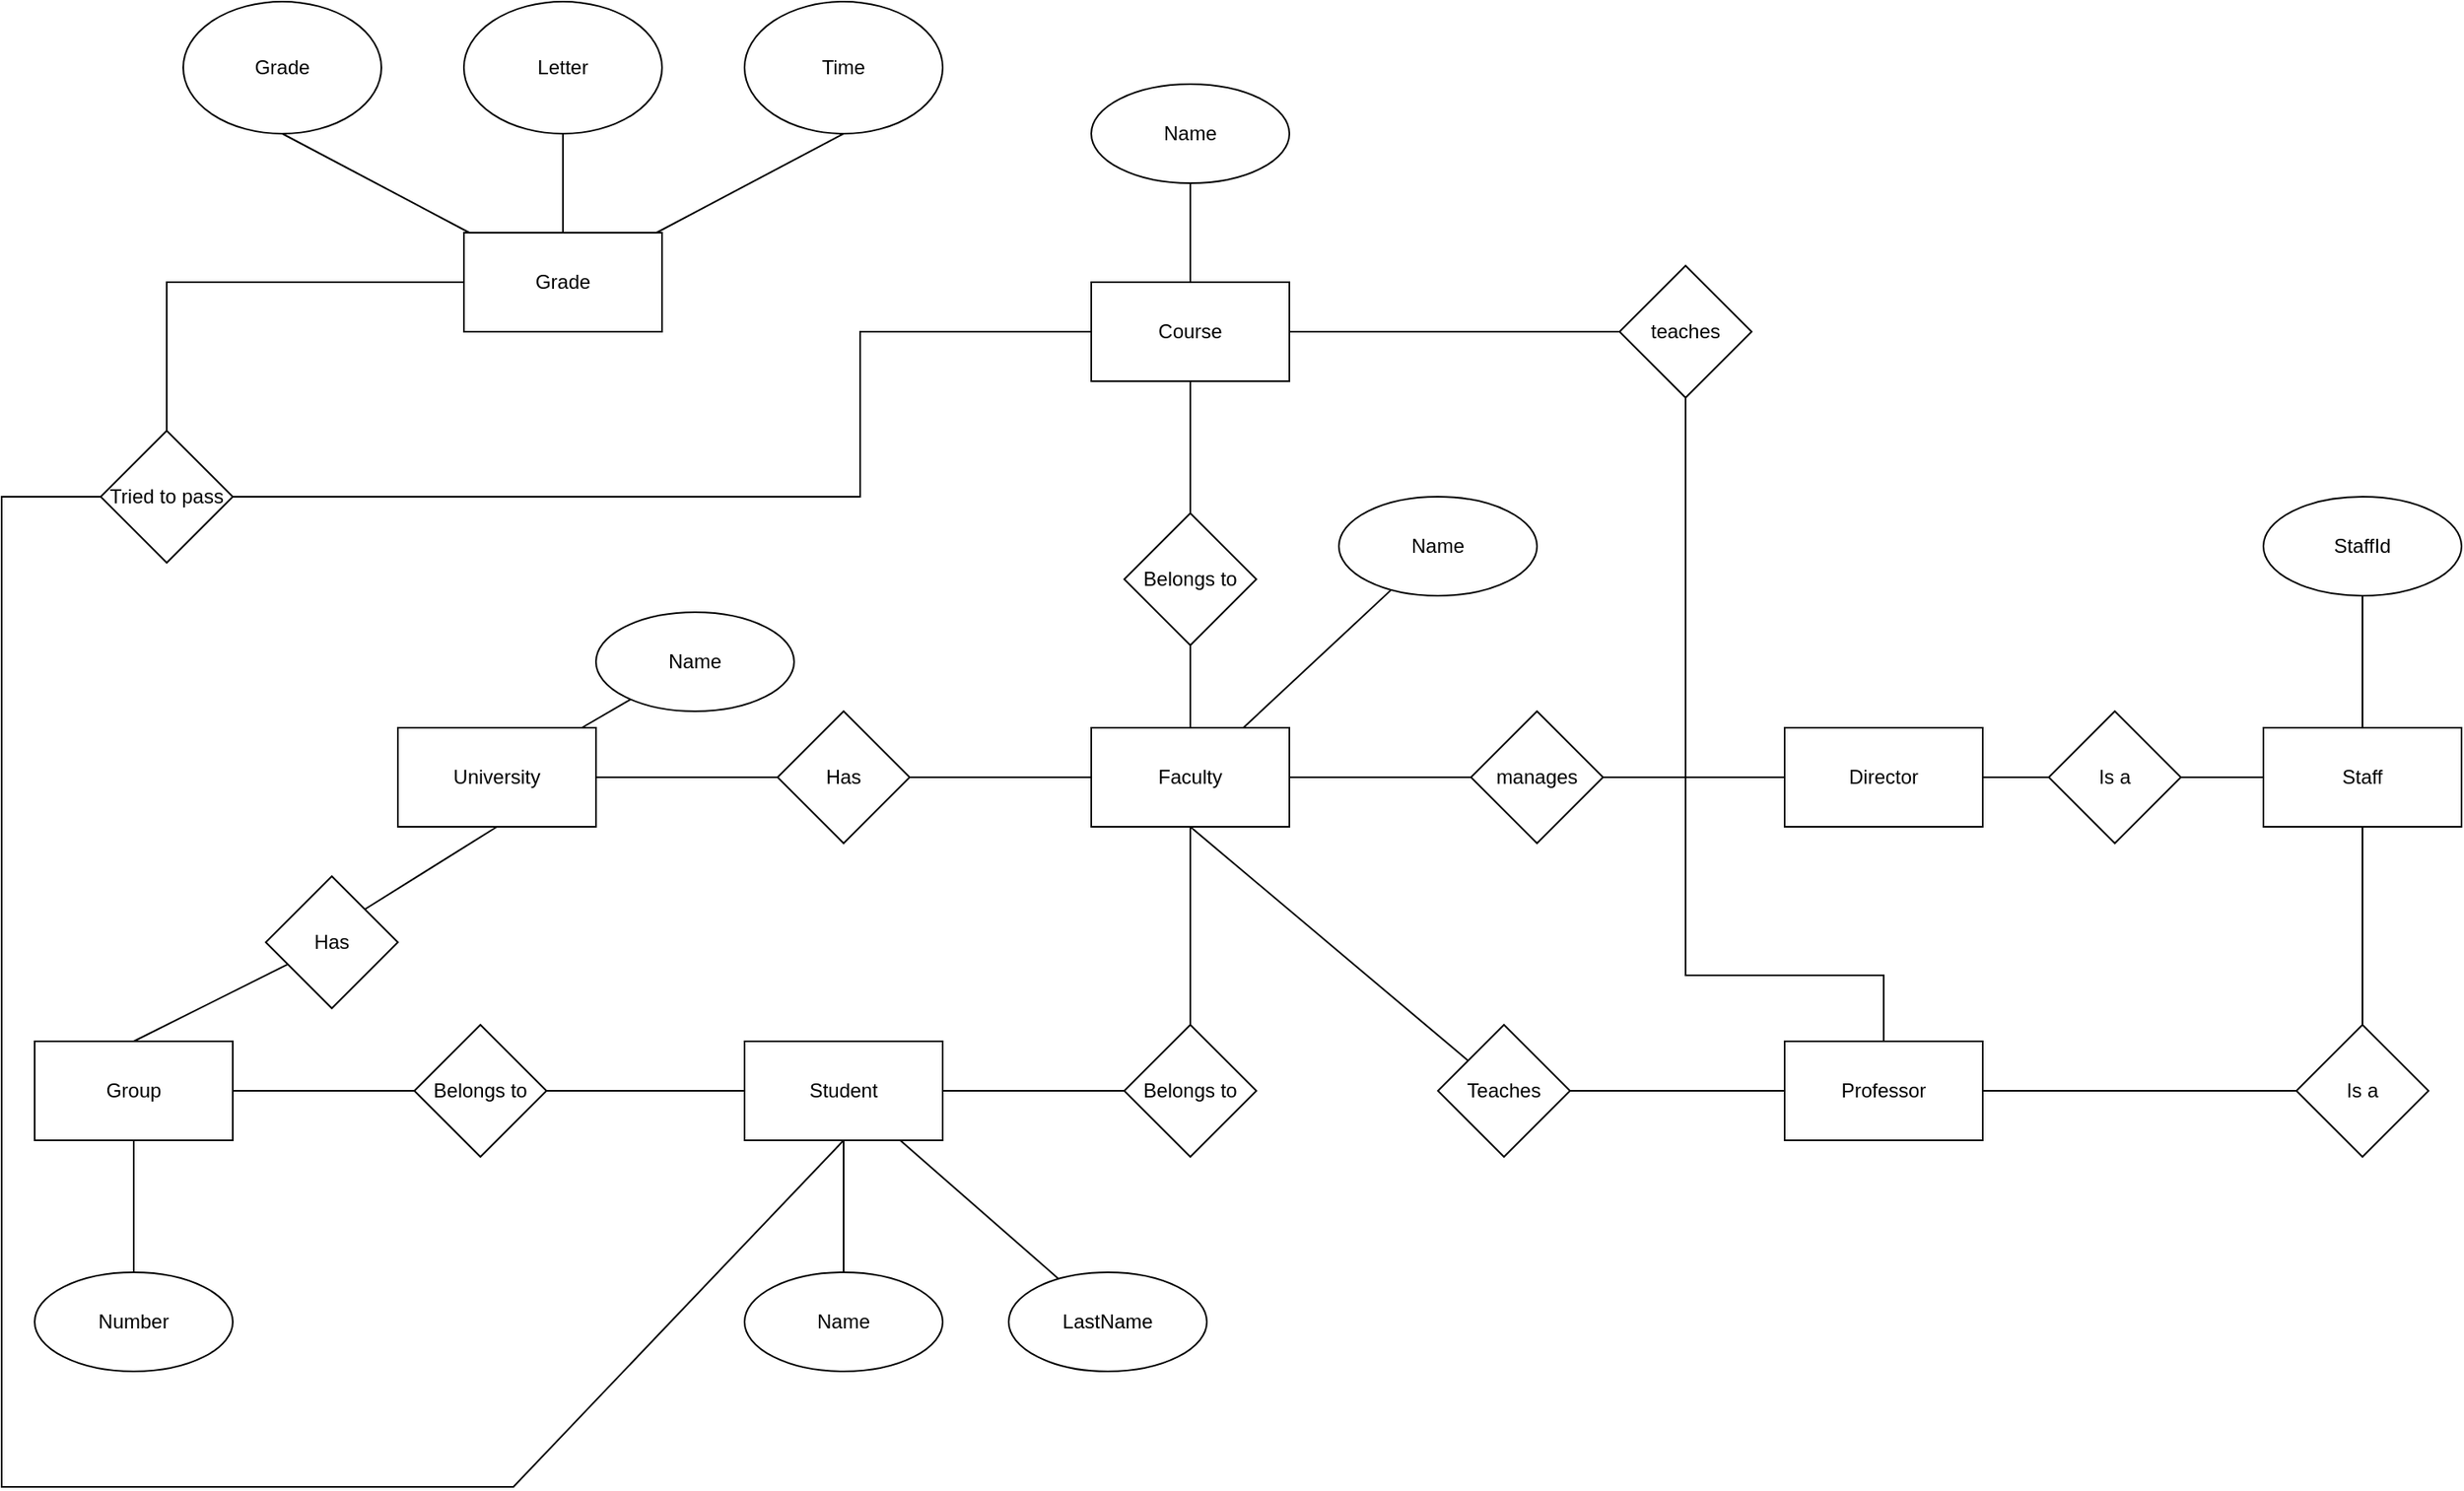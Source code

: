 <mxfile version="17.1.3" type="github">
  <diagram id="R2lEEEUBdFMjLlhIrx00" name="Page-1">
    <mxGraphModel dx="2039" dy="1752" grid="1" gridSize="10" guides="1" tooltips="1" connect="1" arrows="1" fold="1" page="1" pageScale="1" pageWidth="850" pageHeight="1100" math="0" shadow="0" extFonts="Permanent Marker^https://fonts.googleapis.com/css?family=Permanent+Marker">
      <root>
        <mxCell id="0" />
        <mxCell id="1" parent="0" />
        <mxCell id="NNfNB8iDPTKdmXLcbcmm-19" style="edgeStyle=orthogonalEdgeStyle;rounded=0;orthogonalLoop=1;jettySize=auto;html=1;exitX=1;exitY=0.5;exitDx=0;exitDy=0;entryX=0;entryY=0.5;entryDx=0;entryDy=0;startArrow=none;startFill=0;endArrow=none;endFill=0;" edge="1" parent="1" source="NNfNB8iDPTKdmXLcbcmm-1" target="NNfNB8iDPTKdmXLcbcmm-17">
          <mxGeometry relative="1" as="geometry" />
        </mxCell>
        <mxCell id="NNfNB8iDPTKdmXLcbcmm-77" value="" style="edgeStyle=none;rounded=0;orthogonalLoop=1;jettySize=auto;html=1;startArrow=none;startFill=0;endArrow=none;endFill=0;" edge="1" parent="1" source="NNfNB8iDPTKdmXLcbcmm-1" target="NNfNB8iDPTKdmXLcbcmm-76">
          <mxGeometry relative="1" as="geometry" />
        </mxCell>
        <mxCell id="NNfNB8iDPTKdmXLcbcmm-81" style="edgeStyle=none;rounded=0;orthogonalLoop=1;jettySize=auto;html=1;entryX=1;entryY=0;entryDx=0;entryDy=0;startArrow=none;startFill=0;endArrow=none;endFill=0;exitX=0.5;exitY=1;exitDx=0;exitDy=0;" edge="1" parent="1" source="NNfNB8iDPTKdmXLcbcmm-1" target="NNfNB8iDPTKdmXLcbcmm-80">
          <mxGeometry relative="1" as="geometry" />
        </mxCell>
        <mxCell id="NNfNB8iDPTKdmXLcbcmm-1" value="University" style="rounded=0;whiteSpace=wrap;html=1;" vertex="1" parent="1">
          <mxGeometry x="-180" y="-10" width="120" height="60" as="geometry" />
        </mxCell>
        <mxCell id="NNfNB8iDPTKdmXLcbcmm-69" value="" style="edgeStyle=none;rounded=0;orthogonalLoop=1;jettySize=auto;html=1;startArrow=none;startFill=0;endArrow=none;endFill=0;" edge="1" parent="1" source="NNfNB8iDPTKdmXLcbcmm-2" target="NNfNB8iDPTKdmXLcbcmm-68">
          <mxGeometry relative="1" as="geometry" />
        </mxCell>
        <mxCell id="NNfNB8iDPTKdmXLcbcmm-2" value="Faculty" style="rounded=0;whiteSpace=wrap;html=1;" vertex="1" parent="1">
          <mxGeometry x="240" y="-10" width="120" height="60" as="geometry" />
        </mxCell>
        <mxCell id="NNfNB8iDPTKdmXLcbcmm-71" value="" style="edgeStyle=none;rounded=0;orthogonalLoop=1;jettySize=auto;html=1;startArrow=none;startFill=0;endArrow=none;endFill=0;" edge="1" parent="1" source="NNfNB8iDPTKdmXLcbcmm-3" target="NNfNB8iDPTKdmXLcbcmm-70">
          <mxGeometry relative="1" as="geometry" />
        </mxCell>
        <mxCell id="NNfNB8iDPTKdmXLcbcmm-73" value="" style="edgeStyle=none;rounded=0;orthogonalLoop=1;jettySize=auto;html=1;startArrow=none;startFill=0;endArrow=none;endFill=0;" edge="1" parent="1" source="NNfNB8iDPTKdmXLcbcmm-3" target="NNfNB8iDPTKdmXLcbcmm-72">
          <mxGeometry relative="1" as="geometry" />
        </mxCell>
        <mxCell id="NNfNB8iDPTKdmXLcbcmm-3" value="Student" style="rounded=0;whiteSpace=wrap;html=1;" vertex="1" parent="1">
          <mxGeometry x="30" y="180" width="120" height="60" as="geometry" />
        </mxCell>
        <mxCell id="NNfNB8iDPTKdmXLcbcmm-43" style="edgeStyle=none;rounded=0;orthogonalLoop=1;jettySize=auto;html=1;entryX=0;entryY=0.5;entryDx=0;entryDy=0;startArrow=none;startFill=0;endArrow=none;endFill=0;" edge="1" parent="1" source="NNfNB8iDPTKdmXLcbcmm-5" target="NNfNB8iDPTKdmXLcbcmm-42">
          <mxGeometry relative="1" as="geometry" />
        </mxCell>
        <mxCell id="NNfNB8iDPTKdmXLcbcmm-83" style="edgeStyle=none;rounded=0;orthogonalLoop=1;jettySize=auto;html=1;entryX=0.5;entryY=1;entryDx=0;entryDy=0;startArrow=none;startFill=0;endArrow=none;endFill=0;" edge="1" parent="1" source="NNfNB8iDPTKdmXLcbcmm-5" target="NNfNB8iDPTKdmXLcbcmm-84">
          <mxGeometry relative="1" as="geometry">
            <Array as="points">
              <mxPoint x="720" y="140" />
              <mxPoint x="600" y="140" />
              <mxPoint x="600" y="-40" />
              <mxPoint x="600" y="-250" />
            </Array>
          </mxGeometry>
        </mxCell>
        <mxCell id="NNfNB8iDPTKdmXLcbcmm-5" value="Professor" style="rounded=0;whiteSpace=wrap;html=1;" vertex="1" parent="1">
          <mxGeometry x="660" y="180" width="120" height="60" as="geometry" />
        </mxCell>
        <mxCell id="NNfNB8iDPTKdmXLcbcmm-6" value="Course" style="whiteSpace=wrap;html=1;" vertex="1" parent="1">
          <mxGeometry x="240" y="-280" width="120" height="60" as="geometry" />
        </mxCell>
        <mxCell id="NNfNB8iDPTKdmXLcbcmm-15" style="edgeStyle=orthogonalEdgeStyle;rounded=0;orthogonalLoop=1;jettySize=auto;html=1;entryX=0;entryY=0.5;entryDx=0;entryDy=0;startArrow=none;startFill=0;endArrow=none;endFill=0;" edge="1" parent="1" source="NNfNB8iDPTKdmXLcbcmm-7" target="NNfNB8iDPTKdmXLcbcmm-14">
          <mxGeometry relative="1" as="geometry" />
        </mxCell>
        <mxCell id="NNfNB8iDPTKdmXLcbcmm-75" value="" style="edgeStyle=none;rounded=0;orthogonalLoop=1;jettySize=auto;html=1;startArrow=none;startFill=0;endArrow=none;endFill=0;" edge="1" parent="1" source="NNfNB8iDPTKdmXLcbcmm-7" target="NNfNB8iDPTKdmXLcbcmm-74">
          <mxGeometry relative="1" as="geometry" />
        </mxCell>
        <mxCell id="NNfNB8iDPTKdmXLcbcmm-7" value="Group" style="whiteSpace=wrap;html=1;" vertex="1" parent="1">
          <mxGeometry x="-400" y="180" width="120" height="60" as="geometry" />
        </mxCell>
        <mxCell id="NNfNB8iDPTKdmXLcbcmm-16" style="edgeStyle=orthogonalEdgeStyle;rounded=0;orthogonalLoop=1;jettySize=auto;html=1;exitX=1;exitY=0.5;exitDx=0;exitDy=0;entryX=0;entryY=0.5;entryDx=0;entryDy=0;startArrow=none;startFill=0;endArrow=none;endFill=0;" edge="1" parent="1" source="NNfNB8iDPTKdmXLcbcmm-14" target="NNfNB8iDPTKdmXLcbcmm-3">
          <mxGeometry relative="1" as="geometry" />
        </mxCell>
        <mxCell id="NNfNB8iDPTKdmXLcbcmm-14" value="Belongs to" style="rhombus;whiteSpace=wrap;html=1;" vertex="1" parent="1">
          <mxGeometry x="-170" y="170" width="80" height="80" as="geometry" />
        </mxCell>
        <mxCell id="NNfNB8iDPTKdmXLcbcmm-20" style="edgeStyle=orthogonalEdgeStyle;rounded=0;orthogonalLoop=1;jettySize=auto;html=1;exitX=1;exitY=0.5;exitDx=0;exitDy=0;entryX=0;entryY=0.5;entryDx=0;entryDy=0;startArrow=none;startFill=0;endArrow=none;endFill=0;" edge="1" parent="1" source="NNfNB8iDPTKdmXLcbcmm-17" target="NNfNB8iDPTKdmXLcbcmm-2">
          <mxGeometry relative="1" as="geometry" />
        </mxCell>
        <mxCell id="NNfNB8iDPTKdmXLcbcmm-17" value="Has" style="rhombus;whiteSpace=wrap;html=1;" vertex="1" parent="1">
          <mxGeometry x="50" y="-20" width="80" height="80" as="geometry" />
        </mxCell>
        <mxCell id="NNfNB8iDPTKdmXLcbcmm-21" value="" style="endArrow=none;html=1;rounded=0;exitX=1;exitY=0.5;exitDx=0;exitDy=0;" edge="1" parent="1" source="NNfNB8iDPTKdmXLcbcmm-3" target="NNfNB8iDPTKdmXLcbcmm-22">
          <mxGeometry width="50" height="50" relative="1" as="geometry">
            <mxPoint x="230" y="370" as="sourcePoint" />
            <mxPoint x="280" y="320" as="targetPoint" />
          </mxGeometry>
        </mxCell>
        <mxCell id="NNfNB8iDPTKdmXLcbcmm-23" style="edgeStyle=orthogonalEdgeStyle;rounded=0;orthogonalLoop=1;jettySize=auto;html=1;exitX=0.5;exitY=0;exitDx=0;exitDy=0;entryX=0.5;entryY=1;entryDx=0;entryDy=0;startArrow=none;startFill=0;endArrow=none;endFill=0;" edge="1" parent="1" source="NNfNB8iDPTKdmXLcbcmm-22" target="NNfNB8iDPTKdmXLcbcmm-2">
          <mxGeometry relative="1" as="geometry" />
        </mxCell>
        <mxCell id="NNfNB8iDPTKdmXLcbcmm-22" value="Belongs to" style="rhombus;whiteSpace=wrap;html=1;" vertex="1" parent="1">
          <mxGeometry x="260" y="170" width="80" height="80" as="geometry" />
        </mxCell>
        <mxCell id="NNfNB8iDPTKdmXLcbcmm-40" style="edgeStyle=none;rounded=0;orthogonalLoop=1;jettySize=auto;html=1;entryX=0;entryY=0.5;entryDx=0;entryDy=0;startArrow=none;startFill=0;endArrow=none;endFill=0;" edge="1" parent="1" source="NNfNB8iDPTKdmXLcbcmm-24" target="NNfNB8iDPTKdmXLcbcmm-39">
          <mxGeometry relative="1" as="geometry" />
        </mxCell>
        <mxCell id="NNfNB8iDPTKdmXLcbcmm-24" value="Director" style="whiteSpace=wrap;html=1;" vertex="1" parent="1">
          <mxGeometry x="660" y="-10" width="120" height="60" as="geometry" />
        </mxCell>
        <mxCell id="NNfNB8iDPTKdmXLcbcmm-27" style="edgeStyle=orthogonalEdgeStyle;rounded=0;orthogonalLoop=1;jettySize=auto;html=1;exitX=0.5;exitY=1;exitDx=0;exitDy=0;entryX=0.5;entryY=0;entryDx=0;entryDy=0;startArrow=none;startFill=0;endArrow=none;endFill=0;" edge="1" parent="1" source="NNfNB8iDPTKdmXLcbcmm-25" target="NNfNB8iDPTKdmXLcbcmm-2">
          <mxGeometry relative="1" as="geometry" />
        </mxCell>
        <mxCell id="NNfNB8iDPTKdmXLcbcmm-25" value="Belongs to" style="rhombus;whiteSpace=wrap;html=1;" vertex="1" parent="1">
          <mxGeometry x="260" y="-140" width="80" height="80" as="geometry" />
        </mxCell>
        <mxCell id="NNfNB8iDPTKdmXLcbcmm-26" value="" style="endArrow=none;html=1;rounded=0;entryX=0.5;entryY=1;entryDx=0;entryDy=0;exitX=0.5;exitY=0;exitDx=0;exitDy=0;" edge="1" parent="1" source="NNfNB8iDPTKdmXLcbcmm-25" target="NNfNB8iDPTKdmXLcbcmm-6">
          <mxGeometry width="50" height="50" relative="1" as="geometry">
            <mxPoint x="230" y="80" as="sourcePoint" />
            <mxPoint x="280" y="30" as="targetPoint" />
          </mxGeometry>
        </mxCell>
        <mxCell id="NNfNB8iDPTKdmXLcbcmm-67" value="" style="edgeStyle=none;rounded=0;orthogonalLoop=1;jettySize=auto;html=1;startArrow=none;startFill=0;endArrow=none;endFill=0;" edge="1" parent="1" source="NNfNB8iDPTKdmXLcbcmm-28" target="NNfNB8iDPTKdmXLcbcmm-66">
          <mxGeometry relative="1" as="geometry" />
        </mxCell>
        <mxCell id="NNfNB8iDPTKdmXLcbcmm-28" value="Staff" style="rounded=0;whiteSpace=wrap;html=1;" vertex="1" parent="1">
          <mxGeometry x="950" y="-10" width="120" height="60" as="geometry" />
        </mxCell>
        <mxCell id="NNfNB8iDPTKdmXLcbcmm-41" style="edgeStyle=none;rounded=0;orthogonalLoop=1;jettySize=auto;html=1;entryX=0;entryY=0.5;entryDx=0;entryDy=0;startArrow=none;startFill=0;endArrow=none;endFill=0;" edge="1" parent="1" source="NNfNB8iDPTKdmXLcbcmm-39" target="NNfNB8iDPTKdmXLcbcmm-28">
          <mxGeometry relative="1" as="geometry" />
        </mxCell>
        <mxCell id="NNfNB8iDPTKdmXLcbcmm-39" value="Is a" style="rhombus;whiteSpace=wrap;html=1;" vertex="1" parent="1">
          <mxGeometry x="820" y="-20" width="80" height="80" as="geometry" />
        </mxCell>
        <mxCell id="NNfNB8iDPTKdmXLcbcmm-44" style="edgeStyle=none;rounded=0;orthogonalLoop=1;jettySize=auto;html=1;entryX=0.5;entryY=1;entryDx=0;entryDy=0;startArrow=none;startFill=0;endArrow=none;endFill=0;exitX=0.5;exitY=0;exitDx=0;exitDy=0;" edge="1" parent="1" source="NNfNB8iDPTKdmXLcbcmm-42" target="NNfNB8iDPTKdmXLcbcmm-28">
          <mxGeometry relative="1" as="geometry" />
        </mxCell>
        <mxCell id="NNfNB8iDPTKdmXLcbcmm-42" value="Is a" style="rhombus;whiteSpace=wrap;html=1;" vertex="1" parent="1">
          <mxGeometry x="970" y="170" width="80" height="80" as="geometry" />
        </mxCell>
        <mxCell id="NNfNB8iDPTKdmXLcbcmm-46" value="" style="edgeStyle=none;rounded=0;orthogonalLoop=1;jettySize=auto;html=1;startArrow=none;startFill=0;endArrow=none;endFill=0;" edge="1" parent="1" source="NNfNB8iDPTKdmXLcbcmm-45" target="NNfNB8iDPTKdmXLcbcmm-24">
          <mxGeometry relative="1" as="geometry" />
        </mxCell>
        <mxCell id="NNfNB8iDPTKdmXLcbcmm-47" style="edgeStyle=none;rounded=0;orthogonalLoop=1;jettySize=auto;html=1;entryX=1;entryY=0.5;entryDx=0;entryDy=0;startArrow=none;startFill=0;endArrow=none;endFill=0;" edge="1" parent="1" source="NNfNB8iDPTKdmXLcbcmm-45" target="NNfNB8iDPTKdmXLcbcmm-2">
          <mxGeometry relative="1" as="geometry" />
        </mxCell>
        <mxCell id="NNfNB8iDPTKdmXLcbcmm-45" value="manages" style="rhombus;whiteSpace=wrap;html=1;" vertex="1" parent="1">
          <mxGeometry x="470" y="-20" width="80" height="80" as="geometry" />
        </mxCell>
        <mxCell id="NNfNB8iDPTKdmXLcbcmm-49" style="edgeStyle=none;rounded=0;orthogonalLoop=1;jettySize=auto;html=1;entryX=0;entryY=0.5;entryDx=0;entryDy=0;startArrow=none;startFill=0;endArrow=none;endFill=0;" edge="1" parent="1" source="NNfNB8iDPTKdmXLcbcmm-48" target="NNfNB8iDPTKdmXLcbcmm-5">
          <mxGeometry relative="1" as="geometry" />
        </mxCell>
        <mxCell id="NNfNB8iDPTKdmXLcbcmm-51" style="edgeStyle=none;rounded=0;orthogonalLoop=1;jettySize=auto;html=1;entryX=0.5;entryY=1;entryDx=0;entryDy=0;startArrow=none;startFill=0;endArrow=none;endFill=0;" edge="1" parent="1" source="NNfNB8iDPTKdmXLcbcmm-48" target="NNfNB8iDPTKdmXLcbcmm-2">
          <mxGeometry relative="1" as="geometry" />
        </mxCell>
        <mxCell id="NNfNB8iDPTKdmXLcbcmm-48" value="Teaches" style="rhombus;whiteSpace=wrap;html=1;" vertex="1" parent="1">
          <mxGeometry x="450" y="170" width="80" height="80" as="geometry" />
        </mxCell>
        <mxCell id="NNfNB8iDPTKdmXLcbcmm-57" style="edgeStyle=none;rounded=0;orthogonalLoop=1;jettySize=auto;html=1;entryX=0.5;entryY=0;entryDx=0;entryDy=0;startArrow=none;startFill=0;endArrow=none;endFill=0;" edge="1" parent="1" source="NNfNB8iDPTKdmXLcbcmm-52" target="NNfNB8iDPTKdmXLcbcmm-54">
          <mxGeometry relative="1" as="geometry">
            <Array as="points">
              <mxPoint x="-320" y="-280" />
            </Array>
          </mxGeometry>
        </mxCell>
        <mxCell id="NNfNB8iDPTKdmXLcbcmm-61" style="edgeStyle=none;rounded=0;orthogonalLoop=1;jettySize=auto;html=1;entryX=0.5;entryY=1;entryDx=0;entryDy=0;startArrow=none;startFill=0;endArrow=none;endFill=0;" edge="1" parent="1" source="NNfNB8iDPTKdmXLcbcmm-52" target="NNfNB8iDPTKdmXLcbcmm-58">
          <mxGeometry relative="1" as="geometry" />
        </mxCell>
        <mxCell id="NNfNB8iDPTKdmXLcbcmm-62" style="edgeStyle=none;rounded=0;orthogonalLoop=1;jettySize=auto;html=1;entryX=0.5;entryY=1;entryDx=0;entryDy=0;startArrow=none;startFill=0;endArrow=none;endFill=0;" edge="1" parent="1" source="NNfNB8iDPTKdmXLcbcmm-52" target="NNfNB8iDPTKdmXLcbcmm-59">
          <mxGeometry relative="1" as="geometry" />
        </mxCell>
        <mxCell id="NNfNB8iDPTKdmXLcbcmm-63" style="edgeStyle=none;rounded=0;orthogonalLoop=1;jettySize=auto;html=1;entryX=0.5;entryY=1;entryDx=0;entryDy=0;startArrow=none;startFill=0;endArrow=none;endFill=0;" edge="1" parent="1" source="NNfNB8iDPTKdmXLcbcmm-52" target="NNfNB8iDPTKdmXLcbcmm-60">
          <mxGeometry relative="1" as="geometry" />
        </mxCell>
        <mxCell id="NNfNB8iDPTKdmXLcbcmm-52" value="Grade" style="whiteSpace=wrap;html=1;" vertex="1" parent="1">
          <mxGeometry x="-140" y="-310" width="120" height="60" as="geometry" />
        </mxCell>
        <mxCell id="NNfNB8iDPTKdmXLcbcmm-55" style="edgeStyle=none;rounded=0;orthogonalLoop=1;jettySize=auto;html=1;entryX=0;entryY=0.5;entryDx=0;entryDy=0;startArrow=none;startFill=0;endArrow=none;endFill=0;" edge="1" parent="1" source="NNfNB8iDPTKdmXLcbcmm-54" target="NNfNB8iDPTKdmXLcbcmm-6">
          <mxGeometry relative="1" as="geometry">
            <Array as="points">
              <mxPoint x="100" y="-150" />
              <mxPoint x="100" y="-250" />
            </Array>
          </mxGeometry>
        </mxCell>
        <mxCell id="NNfNB8iDPTKdmXLcbcmm-56" style="edgeStyle=none;rounded=0;orthogonalLoop=1;jettySize=auto;html=1;entryX=0.5;entryY=1;entryDx=0;entryDy=0;startArrow=none;startFill=0;endArrow=none;endFill=0;" edge="1" parent="1" source="NNfNB8iDPTKdmXLcbcmm-54" target="NNfNB8iDPTKdmXLcbcmm-3">
          <mxGeometry relative="1" as="geometry">
            <Array as="points">
              <mxPoint x="-420" y="-150" />
              <mxPoint x="-420" y="90" />
              <mxPoint x="-420" y="450" />
              <mxPoint x="-110" y="450" />
            </Array>
          </mxGeometry>
        </mxCell>
        <mxCell id="NNfNB8iDPTKdmXLcbcmm-54" value="Tried to pass" style="rhombus;whiteSpace=wrap;html=1;" vertex="1" parent="1">
          <mxGeometry x="-360" y="-190" width="80" height="80" as="geometry" />
        </mxCell>
        <mxCell id="NNfNB8iDPTKdmXLcbcmm-58" value="Grade" style="ellipse;whiteSpace=wrap;html=1;" vertex="1" parent="1">
          <mxGeometry x="-310" y="-450" width="120" height="80" as="geometry" />
        </mxCell>
        <mxCell id="NNfNB8iDPTKdmXLcbcmm-59" value="Letter" style="ellipse;whiteSpace=wrap;html=1;" vertex="1" parent="1">
          <mxGeometry x="-140" y="-450" width="120" height="80" as="geometry" />
        </mxCell>
        <mxCell id="NNfNB8iDPTKdmXLcbcmm-60" value="Time" style="ellipse;whiteSpace=wrap;html=1;" vertex="1" parent="1">
          <mxGeometry x="30" y="-450" width="120" height="80" as="geometry" />
        </mxCell>
        <mxCell id="NNfNB8iDPTKdmXLcbcmm-65" style="edgeStyle=none;rounded=0;orthogonalLoop=1;jettySize=auto;html=1;entryX=0.5;entryY=0;entryDx=0;entryDy=0;startArrow=none;startFill=0;endArrow=none;endFill=0;" edge="1" parent="1" source="NNfNB8iDPTKdmXLcbcmm-64" target="NNfNB8iDPTKdmXLcbcmm-6">
          <mxGeometry relative="1" as="geometry" />
        </mxCell>
        <mxCell id="NNfNB8iDPTKdmXLcbcmm-64" value="Name" style="ellipse;whiteSpace=wrap;html=1;" vertex="1" parent="1">
          <mxGeometry x="240" y="-400" width="120" height="60" as="geometry" />
        </mxCell>
        <mxCell id="NNfNB8iDPTKdmXLcbcmm-66" value="StaffId" style="ellipse;whiteSpace=wrap;html=1;rounded=0;" vertex="1" parent="1">
          <mxGeometry x="950" y="-150" width="120" height="60" as="geometry" />
        </mxCell>
        <mxCell id="NNfNB8iDPTKdmXLcbcmm-68" value="Name" style="ellipse;whiteSpace=wrap;html=1;rounded=0;" vertex="1" parent="1">
          <mxGeometry x="390" y="-150" width="120" height="60" as="geometry" />
        </mxCell>
        <mxCell id="NNfNB8iDPTKdmXLcbcmm-70" value="Name" style="ellipse;whiteSpace=wrap;html=1;rounded=0;" vertex="1" parent="1">
          <mxGeometry x="30" y="320" width="120" height="60" as="geometry" />
        </mxCell>
        <mxCell id="NNfNB8iDPTKdmXLcbcmm-72" value="LastName" style="ellipse;whiteSpace=wrap;html=1;rounded=0;" vertex="1" parent="1">
          <mxGeometry x="190" y="320" width="120" height="60" as="geometry" />
        </mxCell>
        <mxCell id="NNfNB8iDPTKdmXLcbcmm-74" value="Number" style="ellipse;whiteSpace=wrap;html=1;" vertex="1" parent="1">
          <mxGeometry x="-400" y="320" width="120" height="60" as="geometry" />
        </mxCell>
        <mxCell id="NNfNB8iDPTKdmXLcbcmm-76" value="Name" style="ellipse;whiteSpace=wrap;html=1;rounded=0;" vertex="1" parent="1">
          <mxGeometry x="-60" y="-80" width="120" height="60" as="geometry" />
        </mxCell>
        <mxCell id="NNfNB8iDPTKdmXLcbcmm-82" style="edgeStyle=none;rounded=0;orthogonalLoop=1;jettySize=auto;html=1;entryX=0.5;entryY=0;entryDx=0;entryDy=0;startArrow=none;startFill=0;endArrow=none;endFill=0;" edge="1" parent="1" source="NNfNB8iDPTKdmXLcbcmm-80" target="NNfNB8iDPTKdmXLcbcmm-7">
          <mxGeometry relative="1" as="geometry" />
        </mxCell>
        <mxCell id="NNfNB8iDPTKdmXLcbcmm-80" value="Has" style="rhombus;whiteSpace=wrap;html=1;" vertex="1" parent="1">
          <mxGeometry x="-260" y="80" width="80" height="80" as="geometry" />
        </mxCell>
        <mxCell id="NNfNB8iDPTKdmXLcbcmm-85" style="edgeStyle=none;rounded=0;orthogonalLoop=1;jettySize=auto;html=1;entryX=1;entryY=0.5;entryDx=0;entryDy=0;startArrow=none;startFill=0;endArrow=none;endFill=0;" edge="1" parent="1" source="NNfNB8iDPTKdmXLcbcmm-84" target="NNfNB8iDPTKdmXLcbcmm-6">
          <mxGeometry relative="1" as="geometry" />
        </mxCell>
        <mxCell id="NNfNB8iDPTKdmXLcbcmm-84" value="teaches" style="rhombus;whiteSpace=wrap;html=1;" vertex="1" parent="1">
          <mxGeometry x="560" y="-290" width="80" height="80" as="geometry" />
        </mxCell>
      </root>
    </mxGraphModel>
  </diagram>
</mxfile>
